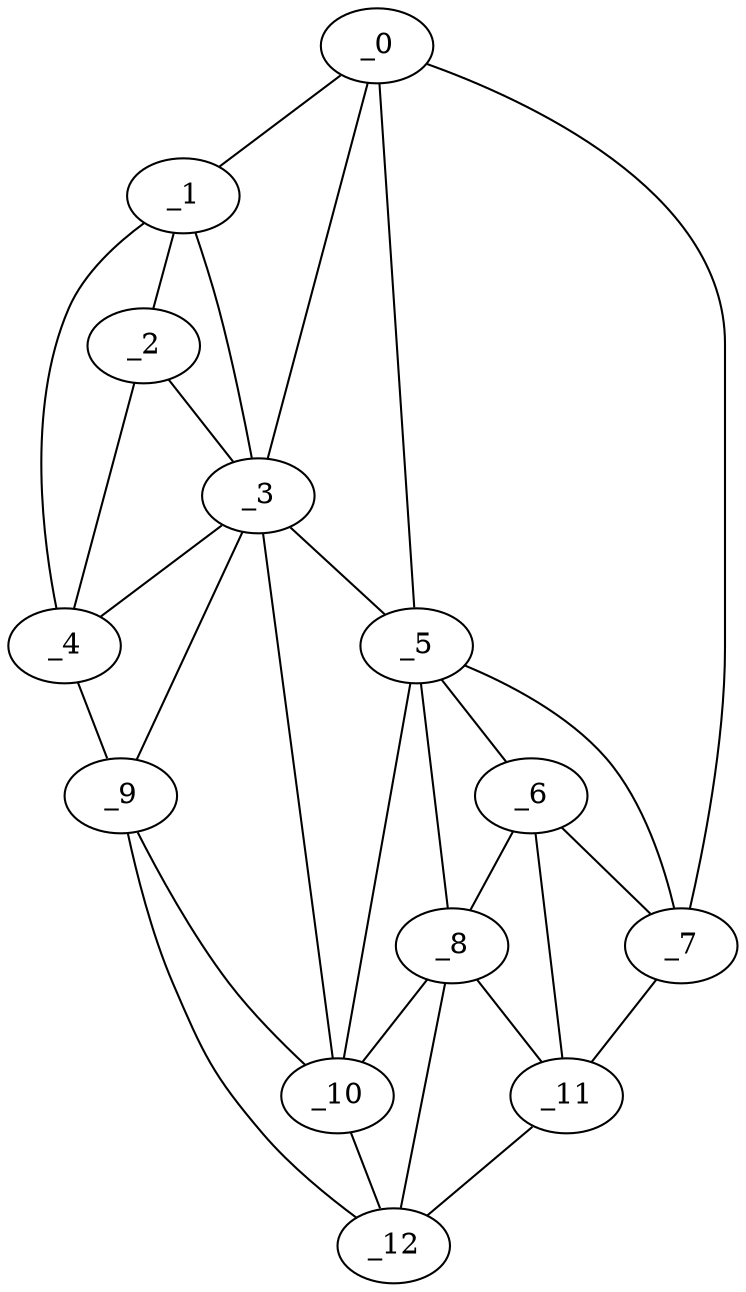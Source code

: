 graph "obj77__210.gxl" {
	_0	 [x=12,
		y=105];
	_1	 [x=13,
		y=64];
	_0 -- _1	 [valence=1];
	_3	 [x=61,
		y=57];
	_0 -- _3	 [valence=2];
	_5	 [x=88,
		y=80];
	_0 -- _5	 [valence=2];
	_7	 [x=98,
		y=125];
	_0 -- _7	 [valence=1];
	_2	 [x=34,
		y=51];
	_1 -- _2	 [valence=1];
	_1 -- _3	 [valence=2];
	_4	 [x=64,
		y=10];
	_1 -- _4	 [valence=1];
	_2 -- _3	 [valence=2];
	_2 -- _4	 [valence=2];
	_3 -- _4	 [valence=2];
	_3 -- _5	 [valence=2];
	_9	 [x=112,
		y=9];
	_3 -- _9	 [valence=1];
	_10	 [x=113,
		y=68];
	_3 -- _10	 [valence=2];
	_4 -- _9	 [valence=1];
	_6	 [x=97,
		y=85];
	_5 -- _6	 [valence=2];
	_5 -- _7	 [valence=1];
	_8	 [x=108,
		y=74];
	_5 -- _8	 [valence=1];
	_5 -- _10	 [valence=2];
	_6 -- _7	 [valence=2];
	_6 -- _8	 [valence=2];
	_11	 [x=118,
		y=111];
	_6 -- _11	 [valence=2];
	_7 -- _11	 [valence=1];
	_8 -- _10	 [valence=2];
	_8 -- _11	 [valence=1];
	_12	 [x=119,
		y=68];
	_8 -- _12	 [valence=1];
	_9 -- _10	 [valence=1];
	_9 -- _12	 [valence=1];
	_10 -- _12	 [valence=2];
	_11 -- _12	 [valence=1];
}

